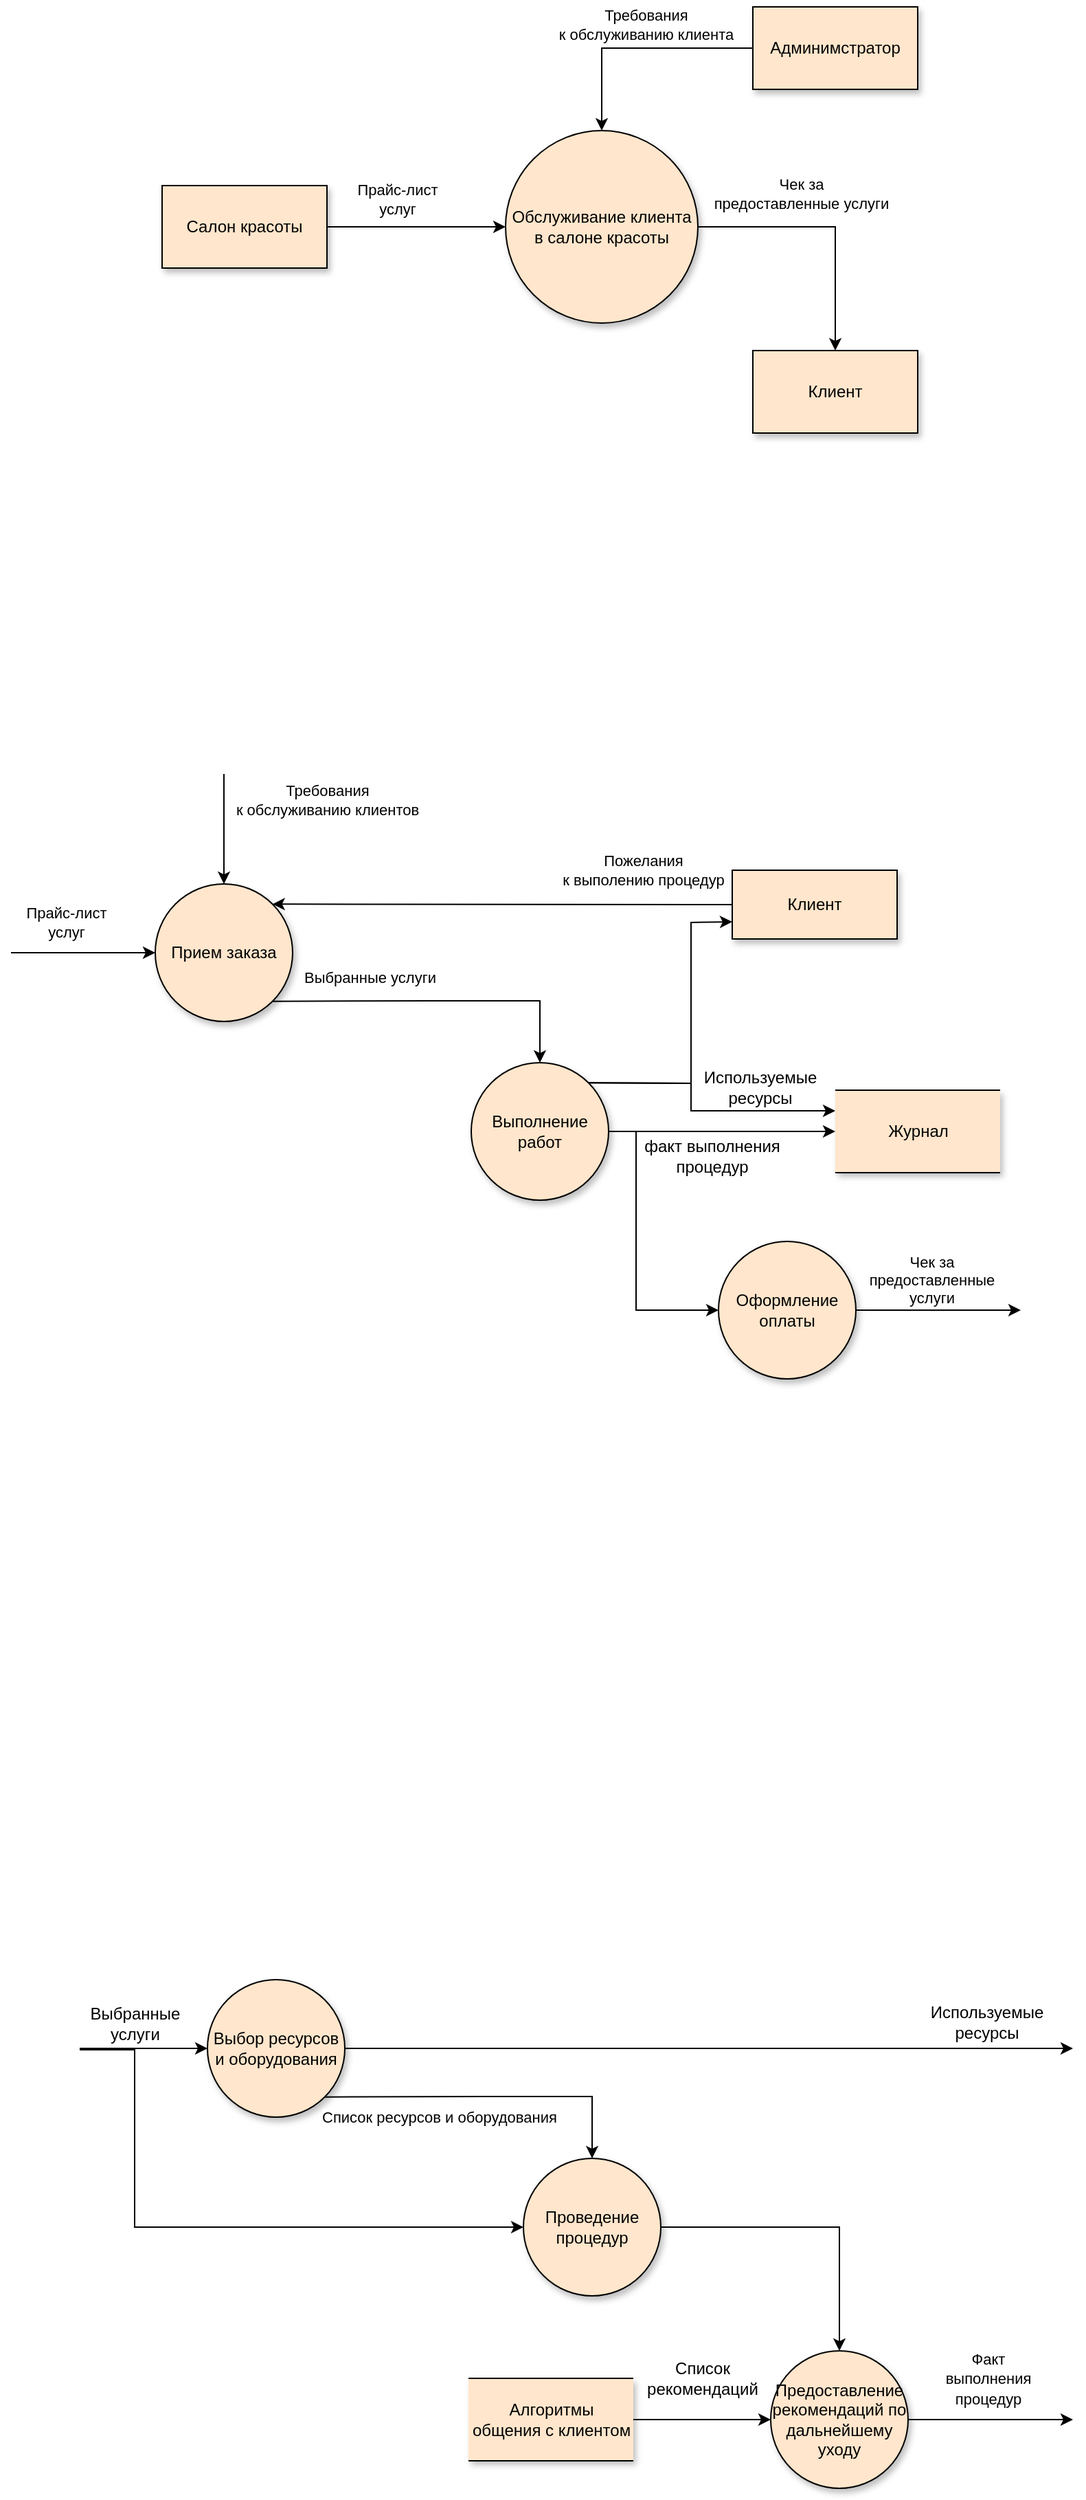 <mxfile version="16.0.2" type="device"><diagram id="5P1_b3g_9JLCjwPKlb2h" name="Страница 1"><mxGraphModel dx="1070" dy="1447" grid="0" gridSize="10" guides="1" tooltips="1" connect="1" arrows="1" fold="1" page="1" pageScale="1" pageWidth="1100" pageHeight="850" math="0" shadow="0"><root><mxCell id="0"/><mxCell id="1" parent="0"/><mxCell id="jf6-zvFy1AMg0RBCMX0a-2" value="Салон красоты" style="rounded=0;whiteSpace=wrap;html=1;shadow=1;fillColor=#ffe6cc;strokeColor=#000000;" parent="1" vertex="1"><mxGeometry x="260" y="-246" width="120" height="60" as="geometry"/></mxCell><mxCell id="jf6-zvFy1AMg0RBCMX0a-3" value="" style="endArrow=classic;html=1;rounded=0;exitX=1;exitY=0.5;exitDx=0;exitDy=0;entryX=0;entryY=0.5;entryDx=0;entryDy=0;" parent="1" source="jf6-zvFy1AMg0RBCMX0a-2" target="jf6-zvFy1AMg0RBCMX0a-6" edge="1"><mxGeometry width="50" height="50" relative="1" as="geometry"><mxPoint x="530" y="-206" as="sourcePoint"/><mxPoint x="510" y="-216" as="targetPoint"/></mxGeometry></mxCell><mxCell id="jf6-zvFy1AMg0RBCMX0a-4" value="Прайс-лист&lt;br&gt;услуг" style="edgeLabel;html=1;align=center;verticalAlign=middle;resizable=0;points=[];" parent="jf6-zvFy1AMg0RBCMX0a-3" vertex="1" connectable="0"><mxGeometry x="-0.271" y="-3" relative="1" as="geometry"><mxPoint x="3" y="-23" as="offset"/></mxGeometry></mxCell><mxCell id="jf6-zvFy1AMg0RBCMX0a-5" value="Админимстратор" style="rounded=0;whiteSpace=wrap;html=1;shadow=1;fillColor=#ffe6cc;strokeColor=#000000;" parent="1" vertex="1"><mxGeometry x="690" y="-376" width="120" height="60" as="geometry"/></mxCell><mxCell id="jf6-zvFy1AMg0RBCMX0a-6" value="Обслуживание клиента в салоне красоты" style="ellipse;whiteSpace=wrap;html=1;aspect=fixed;shadow=1;fillColor=#ffe6cc;strokeColor=#000000;" parent="1" vertex="1"><mxGeometry x="510" y="-286" width="140" height="140" as="geometry"/></mxCell><mxCell id="jf6-zvFy1AMg0RBCMX0a-7" value="" style="endArrow=classic;html=1;rounded=0;entryX=0.5;entryY=0;entryDx=0;entryDy=0;exitX=0;exitY=0.5;exitDx=0;exitDy=0;shadow=0;" parent="1" source="jf6-zvFy1AMg0RBCMX0a-5" target="jf6-zvFy1AMg0RBCMX0a-6" edge="1"><mxGeometry width="50" height="50" relative="1" as="geometry"><mxPoint x="480" y="-216" as="sourcePoint"/><mxPoint x="530" y="-266" as="targetPoint"/><Array as="points"><mxPoint x="580" y="-346"/></Array></mxGeometry></mxCell><mxCell id="jf6-zvFy1AMg0RBCMX0a-8" value="Требования &lt;br&gt;к обслуживанию клиента" style="edgeLabel;html=1;align=center;verticalAlign=middle;resizable=0;points=[];" parent="jf6-zvFy1AMg0RBCMX0a-7" vertex="1" connectable="0"><mxGeometry x="-0.04" y="1" relative="1" as="geometry"><mxPoint x="3" y="-18" as="offset"/></mxGeometry></mxCell><mxCell id="jf6-zvFy1AMg0RBCMX0a-9" value="Клиент" style="rounded=0;whiteSpace=wrap;html=1;shadow=1;fillColor=#ffe6cc;strokeColor=#000000;" parent="1" vertex="1"><mxGeometry x="690" y="-126" width="120" height="60" as="geometry"/></mxCell><mxCell id="jf6-zvFy1AMg0RBCMX0a-10" value="" style="endArrow=classic;html=1;rounded=0;shadow=0;exitX=1;exitY=0.5;exitDx=0;exitDy=0;entryX=0.5;entryY=0;entryDx=0;entryDy=0;" parent="1" source="jf6-zvFy1AMg0RBCMX0a-6" target="jf6-zvFy1AMg0RBCMX0a-9" edge="1"><mxGeometry width="50" height="50" relative="1" as="geometry"><mxPoint x="640" y="54" as="sourcePoint"/><mxPoint x="690" y="4" as="targetPoint"/><Array as="points"><mxPoint x="750" y="-216"/></Array></mxGeometry></mxCell><mxCell id="jf6-zvFy1AMg0RBCMX0a-11" value="Чек за &lt;br&gt;предоставленные услуги" style="edgeLabel;html=1;align=center;verticalAlign=middle;resizable=0;points=[];" parent="jf6-zvFy1AMg0RBCMX0a-10" vertex="1" connectable="0"><mxGeometry x="-0.336" y="4" relative="1" as="geometry"><mxPoint x="12" y="-20" as="offset"/></mxGeometry></mxCell><mxCell id="jf6-zvFy1AMg0RBCMX0a-12" value="Прием заказа" style="ellipse;whiteSpace=wrap;html=1;aspect=fixed;shadow=1;strokeColor=#000000;fillColor=#ffe6cc;" parent="1" vertex="1"><mxGeometry x="255" y="262" width="100" height="100" as="geometry"/></mxCell><mxCell id="jf6-zvFy1AMg0RBCMX0a-13" value="" style="endArrow=classic;html=1;rounded=0;shadow=0;entryX=0.5;entryY=0;entryDx=0;entryDy=0;" parent="1" target="jf6-zvFy1AMg0RBCMX0a-12" edge="1"><mxGeometry width="50" height="50" relative="1" as="geometry"><mxPoint x="305" y="182" as="sourcePoint"/><mxPoint x="555" y="322" as="targetPoint"/></mxGeometry></mxCell><mxCell id="jf6-zvFy1AMg0RBCMX0a-18" value="Требования&lt;br&gt;к обслуживанию клиентов" style="edgeLabel;html=1;align=center;verticalAlign=middle;resizable=0;points=[];" parent="jf6-zvFy1AMg0RBCMX0a-13" vertex="1" connectable="0"><mxGeometry x="-0.517" y="1" relative="1" as="geometry"><mxPoint x="74" y="-1" as="offset"/></mxGeometry></mxCell><mxCell id="jf6-zvFy1AMg0RBCMX0a-14" value="Выполнение работ" style="ellipse;whiteSpace=wrap;html=1;aspect=fixed;shadow=1;fillColor=#ffe6cc;strokeColor=#000000;" parent="1" vertex="1"><mxGeometry x="485" y="392" width="100" height="100" as="geometry"/></mxCell><mxCell id="jf6-zvFy1AMg0RBCMX0a-15" value="Оформление оплаты" style="ellipse;whiteSpace=wrap;html=1;aspect=fixed;shadow=1;fillColor=#ffe6cc;strokeColor=#000000;" parent="1" vertex="1"><mxGeometry x="665" y="522" width="100" height="100" as="geometry"/></mxCell><mxCell id="jf6-zvFy1AMg0RBCMX0a-16" value="" style="endArrow=classic;html=1;rounded=0;shadow=0;exitX=1;exitY=1;exitDx=0;exitDy=0;entryX=0.5;entryY=0;entryDx=0;entryDy=0;" parent="1" source="jf6-zvFy1AMg0RBCMX0a-12" target="jf6-zvFy1AMg0RBCMX0a-14" edge="1"><mxGeometry width="50" height="50" relative="1" as="geometry"><mxPoint x="285" y="742" as="sourcePoint"/><mxPoint x="335" y="692" as="targetPoint"/><Array as="points"><mxPoint x="455" y="347"/><mxPoint x="535" y="347"/></Array></mxGeometry></mxCell><mxCell id="jf6-zvFy1AMg0RBCMX0a-17" value="Выбранные услуги" style="edgeLabel;html=1;align=center;verticalAlign=middle;resizable=0;points=[];" parent="jf6-zvFy1AMg0RBCMX0a-16" vertex="1" connectable="0"><mxGeometry x="-0.475" y="1" relative="1" as="geometry"><mxPoint x="7" y="-16" as="offset"/></mxGeometry></mxCell><mxCell id="jf6-zvFy1AMg0RBCMX0a-19" value="" style="endArrow=classic;html=1;rounded=0;shadow=0;exitX=1;exitY=0.5;exitDx=0;exitDy=0;entryX=0;entryY=0.5;entryDx=0;entryDy=0;" parent="1" source="jf6-zvFy1AMg0RBCMX0a-14" target="jf6-zvFy1AMg0RBCMX0a-15" edge="1"><mxGeometry width="50" height="50" relative="1" as="geometry"><mxPoint x="565" y="642" as="sourcePoint"/><mxPoint x="615" y="592" as="targetPoint"/><Array as="points"><mxPoint x="605" y="442"/><mxPoint x="605" y="572"/></Array></mxGeometry></mxCell><mxCell id="jf6-zvFy1AMg0RBCMX0a-36" value="факт выполнения&lt;br&gt;процедур" style="edgeLabel;html=1;align=center;verticalAlign=middle;resizable=0;points=[];fontSize=12;fontFamily=Helvetica;fontColor=default;" parent="jf6-zvFy1AMg0RBCMX0a-19" vertex="1" connectable="0"><mxGeometry x="-0.358" y="4" relative="1" as="geometry"><mxPoint x="51" y="-30" as="offset"/></mxGeometry></mxCell><mxCell id="jf6-zvFy1AMg0RBCMX0a-22" value="Клиент" style="rounded=0;whiteSpace=wrap;html=1;shadow=1;strokeColor=#000000;strokeWidth=1;glass=0;sketch=0;fillColor=#ffe6cc;" parent="1" vertex="1"><mxGeometry x="675" y="252" width="120" height="50" as="geometry"/></mxCell><mxCell id="jf6-zvFy1AMg0RBCMX0a-24" value="" style="endArrow=classic;html=1;rounded=0;shadow=0;entryX=1;entryY=0;entryDx=0;entryDy=0;exitX=0;exitY=0.5;exitDx=0;exitDy=0;" parent="1" source="jf6-zvFy1AMg0RBCMX0a-22" target="jf6-zvFy1AMg0RBCMX0a-12" edge="1"><mxGeometry width="50" height="50" relative="1" as="geometry"><mxPoint x="635" y="277" as="sourcePoint"/><mxPoint x="575" y="272" as="targetPoint"/></mxGeometry></mxCell><mxCell id="130rX1t6bmzNTS9bg7kn-6" value="Пожелания &lt;br&gt;к выполению процедур" style="edgeLabel;html=1;align=center;verticalAlign=middle;resizable=0;points=[];" vertex="1" connectable="0" parent="jf6-zvFy1AMg0RBCMX0a-24"><mxGeometry x="-0.426" y="-3" relative="1" as="geometry"><mxPoint x="31" y="-22" as="offset"/></mxGeometry></mxCell><mxCell id="jf6-zvFy1AMg0RBCMX0a-26" value="" style="endArrow=classic;html=1;rounded=0;shadow=0;entryX=0;entryY=0.5;entryDx=0;entryDy=0;" parent="1" target="jf6-zvFy1AMg0RBCMX0a-12" edge="1"><mxGeometry width="50" height="50" relative="1" as="geometry"><mxPoint x="150" y="312" as="sourcePoint"/><mxPoint x="475" y="562" as="targetPoint"/></mxGeometry></mxCell><mxCell id="jf6-zvFy1AMg0RBCMX0a-28" value="" style="endArrow=classic;html=1;rounded=0;shadow=0;exitX=1;exitY=0;exitDx=0;exitDy=0;entryX=0;entryY=0.75;entryDx=0;entryDy=0;" parent="1" source="jf6-zvFy1AMg0RBCMX0a-14" target="jf6-zvFy1AMg0RBCMX0a-22" edge="1"><mxGeometry width="50" height="50" relative="1" as="geometry"><mxPoint x="645" y="452" as="sourcePoint"/><mxPoint x="695" y="402" as="targetPoint"/><Array as="points"><mxPoint x="645" y="407"/><mxPoint x="645" y="290"/></Array></mxGeometry></mxCell><mxCell id="jf6-zvFy1AMg0RBCMX0a-31" value="" style="endArrow=classic;html=1;rounded=0;shadow=0;fontFamily=Helvetica;fontSize=12;fontColor=default;exitX=1;exitY=0.5;exitDx=0;exitDy=0;entryX=0;entryY=0.5;entryDx=0;entryDy=0;" parent="1" source="jf6-zvFy1AMg0RBCMX0a-14" target="jf6-zvFy1AMg0RBCMX0a-33" edge="1"><mxGeometry width="50" height="50" relative="1" as="geometry"><mxPoint x="485" y="612" as="sourcePoint"/><mxPoint x="641" y="459.5" as="targetPoint"/></mxGeometry></mxCell><mxCell id="jf6-zvFy1AMg0RBCMX0a-34" value="" style="endArrow=classic;html=1;rounded=0;shadow=0;fontFamily=Helvetica;fontSize=12;fontColor=default;entryX=0;entryY=0.25;entryDx=0;entryDy=0;exitX=1;exitY=0;exitDx=0;exitDy=0;" parent="1" source="jf6-zvFy1AMg0RBCMX0a-14" target="jf6-zvFy1AMg0RBCMX0a-33" edge="1"><mxGeometry width="50" height="50" relative="1" as="geometry"><mxPoint x="455" y="362" as="sourcePoint"/><mxPoint x="505" y="312" as="targetPoint"/><Array as="points"><mxPoint x="645" y="407"/><mxPoint x="645" y="427"/></Array></mxGeometry></mxCell><mxCell id="jf6-zvFy1AMg0RBCMX0a-35" value="Используемые&lt;br&gt;ресурсы" style="edgeLabel;html=1;align=center;verticalAlign=middle;resizable=0;points=[];fontSize=12;fontFamily=Helvetica;fontColor=default;" parent="jf6-zvFy1AMg0RBCMX0a-34" vertex="1" connectable="0"><mxGeometry x="-0.679" relative="1" as="geometry"><mxPoint x="92" y="3" as="offset"/></mxGeometry></mxCell><mxCell id="jf6-zvFy1AMg0RBCMX0a-42" value="" style="group" parent="1" vertex="1" connectable="0"><mxGeometry x="750" y="412" width="120" height="60" as="geometry"/></mxCell><mxCell id="jf6-zvFy1AMg0RBCMX0a-33" value="Журнал" style="rounded=0;whiteSpace=nowrap;html=1;shadow=1;fontFamily=Helvetica;fontSize=12;fontColor=default;strokeColor=none;fillColor=#ffe6cc;gradientColor=none;glass=0;sketch=0;strokeWidth=1;perimeterSpacing=0;" parent="jf6-zvFy1AMg0RBCMX0a-42" vertex="1"><mxGeometry width="120" height="60" as="geometry"/></mxCell><mxCell id="jf6-zvFy1AMg0RBCMX0a-38" value="" style="endArrow=none;html=1;rounded=0;shadow=0;fontFamily=Helvetica;fontSize=12;fontColor=default;entryX=1;entryY=1;entryDx=0;entryDy=0;exitX=0;exitY=1;exitDx=0;exitDy=0;strokeWidth=1;" parent="jf6-zvFy1AMg0RBCMX0a-42" source="jf6-zvFy1AMg0RBCMX0a-33" target="jf6-zvFy1AMg0RBCMX0a-33" edge="1"><mxGeometry width="50" height="50" relative="1" as="geometry"><mxPoint x="-190" y="120" as="sourcePoint"/><mxPoint x="-140" y="70" as="targetPoint"/></mxGeometry></mxCell><mxCell id="jf6-zvFy1AMg0RBCMX0a-39" value="" style="endArrow=none;html=1;rounded=0;shadow=0;fontFamily=Helvetica;fontSize=12;fontColor=default;exitX=0;exitY=0;exitDx=0;exitDy=0;entryX=1;entryY=0;entryDx=0;entryDy=0;strokeWidth=1;" parent="jf6-zvFy1AMg0RBCMX0a-42" source="jf6-zvFy1AMg0RBCMX0a-33" target="jf6-zvFy1AMg0RBCMX0a-33" edge="1"><mxGeometry width="50" height="50" relative="1" as="geometry"><mxPoint y="50" as="sourcePoint"/><mxPoint x="120" y="50" as="targetPoint"/><Array as="points"><mxPoint x="60"/></Array></mxGeometry></mxCell><mxCell id="jf6-zvFy1AMg0RBCMX0a-47" value="" style="endArrow=classic;html=1;rounded=0;shadow=0;fontFamily=Helvetica;fontSize=12;fontColor=default;strokeWidth=1;exitX=1;exitY=0.5;exitDx=0;exitDy=0;" parent="1" source="jf6-zvFy1AMg0RBCMX0a-15" edge="1"><mxGeometry width="50" height="50" relative="1" as="geometry"><mxPoint x="665" y="772" as="sourcePoint"/><mxPoint x="885" y="572" as="targetPoint"/></mxGeometry></mxCell><mxCell id="jf6-zvFy1AMg0RBCMX0a-48" value="&lt;span style=&quot;color: rgba(0 , 0 , 0 , 0) ; font-family: monospace ; font-size: 0px ; background-color: rgb(248 , 249 , 250)&quot;&gt;%3CmxGraphModel%3E%3Croot%3E%3CmxCell%20id%3D%220%22%2F%3E%3CmxCell%20id%3D%221%22%20parent%3D%220%22%2F%3E%3CmxCell%20id%3D%222%22%20value%3D%22%D0%A7%D0%B5%D0%BA%20%D0%B7%D0%B0%20%26lt%3Bbr%26gt%3B%D0%BF%D1%80%D0%B5%D0%B4%D0%BE%D1%81%D1%82%D0%B0%D0%B2%D0%BB%D0%B5%D0%BD%D0%BD%D1%8B%D0%B5%20%D1%83%D1%81%D0%BB%D1%83%D0%B3%D0%B8%22%20style%3D%22edgeLabel%3Bhtml%3D1%3Balign%3Dcenter%3BverticalAlign%3Dmiddle%3Bresizable%3D0%3Bpoints%3D%5B%5D%3B%22%20vertex%3D%221%22%20connectable%3D%220%22%20parent%3D%221%22%3E%3CmxGeometry%20x%3D%22724.857%22%20y%3D%22-240%22%20as%3D%22geometry%22%2F%3E%3C%2FmxCell%3E%3C%2Froot%3E%3C%2FmxGraphModel%&lt;/span&gt;" style="edgeLabel;html=1;align=center;verticalAlign=middle;resizable=0;points=[];fontSize=12;fontFamily=Helvetica;fontColor=default;" parent="jf6-zvFy1AMg0RBCMX0a-47" vertex="1" connectable="0"><mxGeometry x="-0.593" y="-1" relative="1" as="geometry"><mxPoint x="48" y="-13" as="offset"/></mxGeometry></mxCell><mxCell id="130rX1t6bmzNTS9bg7kn-4" value="Чек за&lt;br&gt;предоставленные&lt;br&gt;услуги" style="edgeLabel;html=1;align=center;verticalAlign=middle;resizable=0;points=[];" vertex="1" connectable="0" parent="jf6-zvFy1AMg0RBCMX0a-47"><mxGeometry x="0.343" y="-2" relative="1" as="geometry"><mxPoint x="-26" y="-24" as="offset"/></mxGeometry></mxCell><mxCell id="jf6-zvFy1AMg0RBCMX0a-49" value="Выбор ресурсов&lt;br&gt;и оборудования" style="ellipse;whiteSpace=wrap;html=1;aspect=fixed;shadow=1;strokeColor=#000000;fillColor=#ffe6cc;" parent="1" vertex="1"><mxGeometry x="293" y="1059" width="100" height="100" as="geometry"/></mxCell><mxCell id="jf6-zvFy1AMg0RBCMX0a-52" value="Проведение процедур" style="ellipse;whiteSpace=wrap;html=1;aspect=fixed;shadow=1;fillColor=#ffe6cc;strokeColor=#000000;" parent="1" vertex="1"><mxGeometry x="523" y="1189" width="100" height="100" as="geometry"/></mxCell><mxCell id="jf6-zvFy1AMg0RBCMX0a-53" value="Предоставление&lt;br&gt;рекомендаций по дальнейшему уходу" style="ellipse;whiteSpace=wrap;html=1;aspect=fixed;shadow=1;fillColor=#ffe6cc;strokeColor=#000000;" parent="1" vertex="1"><mxGeometry x="703" y="1329" width="100" height="100" as="geometry"/></mxCell><mxCell id="jf6-zvFy1AMg0RBCMX0a-54" value="" style="endArrow=classic;html=1;rounded=0;shadow=0;exitX=1;exitY=1;exitDx=0;exitDy=0;entryX=0.5;entryY=0;entryDx=0;entryDy=0;" parent="1" source="jf6-zvFy1AMg0RBCMX0a-49" target="jf6-zvFy1AMg0RBCMX0a-52" edge="1"><mxGeometry width="50" height="50" relative="1" as="geometry"><mxPoint x="323" y="1539" as="sourcePoint"/><mxPoint x="373" y="1489" as="targetPoint"/><Array as="points"><mxPoint x="493" y="1144"/><mxPoint x="573" y="1144"/></Array></mxGeometry></mxCell><mxCell id="jf6-zvFy1AMg0RBCMX0a-55" value="Список ресурсов и оборудования&amp;nbsp;" style="edgeLabel;html=1;align=center;verticalAlign=middle;resizable=0;points=[];" parent="jf6-zvFy1AMg0RBCMX0a-54" vertex="1" connectable="0"><mxGeometry x="-0.475" y="1" relative="1" as="geometry"><mxPoint x="21" y="16" as="offset"/></mxGeometry></mxCell><mxCell id="jf6-zvFy1AMg0RBCMX0a-56" value="" style="endArrow=classic;html=1;rounded=0;shadow=0;exitX=1;exitY=0.5;exitDx=0;exitDy=0;entryX=0.5;entryY=0;entryDx=0;entryDy=0;" parent="1" source="jf6-zvFy1AMg0RBCMX0a-52" target="jf6-zvFy1AMg0RBCMX0a-53" edge="1"><mxGeometry width="50" height="50" relative="1" as="geometry"><mxPoint x="603" y="1439" as="sourcePoint"/><mxPoint x="653" y="1389" as="targetPoint"/><Array as="points"><mxPoint x="643" y="1239"/><mxPoint x="753" y="1239"/><mxPoint x="753" y="1309"/></Array></mxGeometry></mxCell><mxCell id="jf6-zvFy1AMg0RBCMX0a-71" value="" style="endArrow=classic;html=1;rounded=0;shadow=0;fontFamily=Helvetica;fontSize=12;fontColor=default;strokeWidth=1;exitX=1;exitY=0.5;exitDx=0;exitDy=0;" parent="1" source="jf6-zvFy1AMg0RBCMX0a-53" edge="1"><mxGeometry width="50" height="50" relative="1" as="geometry"><mxPoint x="703" y="1569" as="sourcePoint"/><mxPoint x="923" y="1379" as="targetPoint"/></mxGeometry></mxCell><mxCell id="jf6-zvFy1AMg0RBCMX0a-72" value="&lt;span style=&quot;font-size: 11px&quot;&gt;Факт &lt;br&gt;выполнения&lt;br&gt;процедур&lt;/span&gt;" style="edgeLabel;html=1;align=center;verticalAlign=middle;resizable=0;points=[];fontSize=12;fontFamily=Helvetica;fontColor=default;" parent="jf6-zvFy1AMg0RBCMX0a-71" vertex="1" connectable="0"><mxGeometry x="-0.593" y="-1" relative="1" as="geometry"><mxPoint x="33" y="-31" as="offset"/></mxGeometry></mxCell><mxCell id="jf6-zvFy1AMg0RBCMX0a-75" value="" style="endArrow=classic;html=1;rounded=0;shadow=0;fontFamily=Helvetica;fontSize=12;fontColor=default;strokeWidth=1;entryX=0;entryY=0.5;entryDx=0;entryDy=0;" parent="1" target="jf6-zvFy1AMg0RBCMX0a-52" edge="1"><mxGeometry width="50" height="50" relative="1" as="geometry"><mxPoint x="200" y="1110" as="sourcePoint"/><mxPoint x="333" y="1259" as="targetPoint"/><Array as="points"><mxPoint x="240" y="1110"/><mxPoint x="240" y="1239"/></Array></mxGeometry></mxCell><mxCell id="jf6-zvFy1AMg0RBCMX0a-77" value="Выбранные&lt;br&gt;услуги" style="edgeLabel;html=1;align=center;verticalAlign=middle;resizable=0;points=[];fontSize=12;fontFamily=Helvetica;fontColor=default;rotation=0;" parent="jf6-zvFy1AMg0RBCMX0a-75" vertex="1" connectable="0"><mxGeometry x="-0.412" y="3" relative="1" as="geometry"><mxPoint x="-3" y="-112" as="offset"/></mxGeometry></mxCell><mxCell id="jf6-zvFy1AMg0RBCMX0a-76" value="" style="endArrow=classic;html=1;rounded=0;shadow=0;fontFamily=Helvetica;fontSize=12;fontColor=default;strokeWidth=1;entryX=0;entryY=0.5;entryDx=0;entryDy=0;" parent="1" target="jf6-zvFy1AMg0RBCMX0a-49" edge="1"><mxGeometry width="50" height="50" relative="1" as="geometry"><mxPoint x="200" y="1109" as="sourcePoint"/><mxPoint x="383" y="1189" as="targetPoint"/><Array as="points"><mxPoint x="250" y="1109"/></Array></mxGeometry></mxCell><mxCell id="jf6-zvFy1AMg0RBCMX0a-79" value="" style="group" parent="1" vertex="1" connectable="0"><mxGeometry x="483" y="1349" width="120" height="60" as="geometry"/></mxCell><mxCell id="jf6-zvFy1AMg0RBCMX0a-80" value="Алгоритмы &lt;br&gt;общения с клиентом" style="rounded=0;whiteSpace=nowrap;html=1;shadow=1;fontFamily=Helvetica;fontSize=12;fontColor=default;strokeColor=none;fillColor=#ffe6cc;gradientColor=none;glass=0;sketch=0;strokeWidth=1;perimeterSpacing=0;" parent="jf6-zvFy1AMg0RBCMX0a-79" vertex="1"><mxGeometry width="120" height="60" as="geometry"/></mxCell><mxCell id="jf6-zvFy1AMg0RBCMX0a-81" value="" style="endArrow=none;html=1;rounded=0;shadow=0;fontFamily=Helvetica;fontSize=12;fontColor=default;entryX=1;entryY=1;entryDx=0;entryDy=0;exitX=0;exitY=1;exitDx=0;exitDy=0;strokeWidth=1;" parent="jf6-zvFy1AMg0RBCMX0a-79" source="jf6-zvFy1AMg0RBCMX0a-80" target="jf6-zvFy1AMg0RBCMX0a-80" edge="1"><mxGeometry width="50" height="50" relative="1" as="geometry"><mxPoint x="-190" y="120" as="sourcePoint"/><mxPoint x="-140" y="70" as="targetPoint"/></mxGeometry></mxCell><mxCell id="jf6-zvFy1AMg0RBCMX0a-82" value="" style="endArrow=none;html=1;rounded=0;shadow=0;fontFamily=Helvetica;fontSize=12;fontColor=default;exitX=0;exitY=0;exitDx=0;exitDy=0;entryX=1;entryY=0;entryDx=0;entryDy=0;strokeWidth=1;" parent="jf6-zvFy1AMg0RBCMX0a-79" source="jf6-zvFy1AMg0RBCMX0a-80" target="jf6-zvFy1AMg0RBCMX0a-80" edge="1"><mxGeometry width="50" height="50" relative="1" as="geometry"><mxPoint y="50" as="sourcePoint"/><mxPoint x="120" y="50" as="targetPoint"/><Array as="points"><mxPoint x="60"/></Array></mxGeometry></mxCell><mxCell id="jf6-zvFy1AMg0RBCMX0a-83" value="" style="endArrow=classic;html=1;rounded=0;shadow=0;fontFamily=Helvetica;fontSize=12;fontColor=default;strokeWidth=1;exitX=1;exitY=0.5;exitDx=0;exitDy=0;entryX=0;entryY=0.5;entryDx=0;entryDy=0;" parent="1" source="jf6-zvFy1AMg0RBCMX0a-80" target="jf6-zvFy1AMg0RBCMX0a-53" edge="1"><mxGeometry width="50" height="50" relative="1" as="geometry"><mxPoint x="673" y="1459" as="sourcePoint"/><mxPoint x="723" y="1409" as="targetPoint"/></mxGeometry></mxCell><mxCell id="jf6-zvFy1AMg0RBCMX0a-84" value="Список&lt;br&gt;рекомендаций" style="edgeLabel;html=1;align=center;verticalAlign=middle;resizable=0;points=[];fontSize=12;fontFamily=Helvetica;fontColor=default;" parent="jf6-zvFy1AMg0RBCMX0a-83" vertex="1" connectable="0"><mxGeometry x="-0.238" relative="1" as="geometry"><mxPoint x="12" y="-30" as="offset"/></mxGeometry></mxCell><mxCell id="jf6-zvFy1AMg0RBCMX0a-85" value="" style="endArrow=classic;html=1;rounded=0;shadow=0;fontFamily=Helvetica;fontSize=12;fontColor=default;strokeWidth=1;exitX=1;exitY=0.5;exitDx=0;exitDy=0;" parent="1" source="jf6-zvFy1AMg0RBCMX0a-49" edge="1"><mxGeometry width="50" height="50" relative="1" as="geometry"><mxPoint x="553" y="1119" as="sourcePoint"/><mxPoint x="923" y="1109" as="targetPoint"/></mxGeometry></mxCell><mxCell id="jf6-zvFy1AMg0RBCMX0a-86" value="Используемые&lt;br&gt;ресурсы" style="edgeLabel;html=1;align=center;verticalAlign=middle;resizable=0;points=[];fontSize=12;fontFamily=Helvetica;fontColor=default;" parent="jf6-zvFy1AMg0RBCMX0a-85" vertex="1" connectable="0"><mxGeometry x="0.725" y="-2" relative="1" as="geometry"><mxPoint x="10" y="-21" as="offset"/></mxGeometry></mxCell><mxCell id="130rX1t6bmzNTS9bg7kn-1" value="Прайс-лист&lt;br&gt;услуг" style="edgeLabel;html=1;align=center;verticalAlign=middle;resizable=0;points=[];" vertex="1" connectable="0" parent="1"><mxGeometry x="190.003" y="290.0" as="geometry"/></mxCell></root></mxGraphModel></diagram></mxfile>